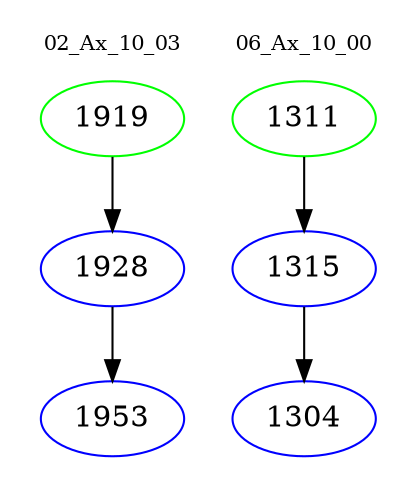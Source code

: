 digraph{
subgraph cluster_0 {
color = white
label = "02_Ax_10_03";
fontsize=10;
T0_1919 [label="1919", color="green"]
T0_1919 -> T0_1928 [color="black"]
T0_1928 [label="1928", color="blue"]
T0_1928 -> T0_1953 [color="black"]
T0_1953 [label="1953", color="blue"]
}
subgraph cluster_1 {
color = white
label = "06_Ax_10_00";
fontsize=10;
T1_1311 [label="1311", color="green"]
T1_1311 -> T1_1315 [color="black"]
T1_1315 [label="1315", color="blue"]
T1_1315 -> T1_1304 [color="black"]
T1_1304 [label="1304", color="blue"]
}
}
